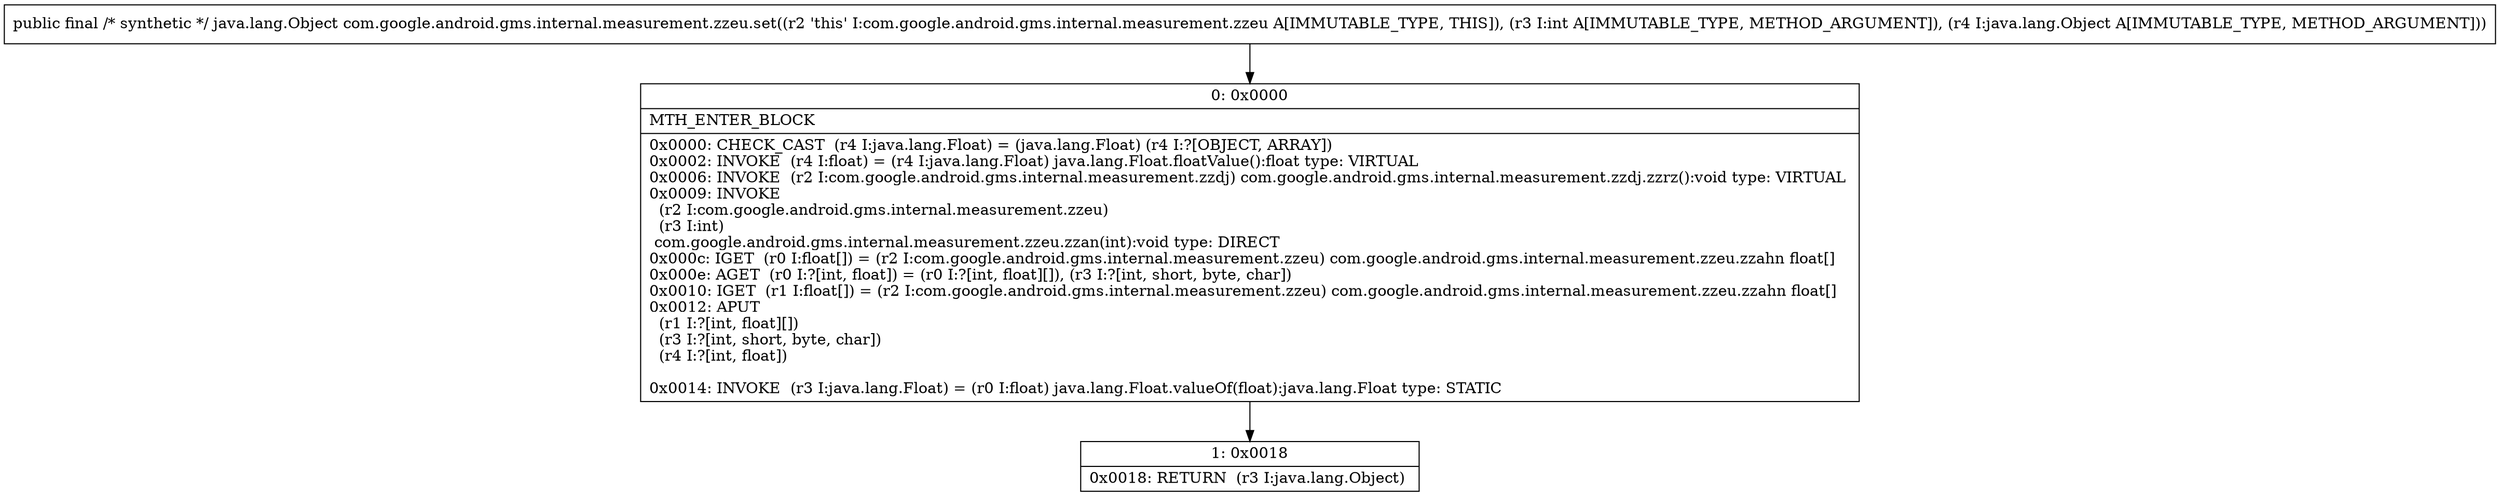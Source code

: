 digraph "CFG forcom.google.android.gms.internal.measurement.zzeu.set(ILjava\/lang\/Object;)Ljava\/lang\/Object;" {
Node_0 [shape=record,label="{0\:\ 0x0000|MTH_ENTER_BLOCK\l|0x0000: CHECK_CAST  (r4 I:java.lang.Float) = (java.lang.Float) (r4 I:?[OBJECT, ARRAY]) \l0x0002: INVOKE  (r4 I:float) = (r4 I:java.lang.Float) java.lang.Float.floatValue():float type: VIRTUAL \l0x0006: INVOKE  (r2 I:com.google.android.gms.internal.measurement.zzdj) com.google.android.gms.internal.measurement.zzdj.zzrz():void type: VIRTUAL \l0x0009: INVOKE  \l  (r2 I:com.google.android.gms.internal.measurement.zzeu)\l  (r3 I:int)\l com.google.android.gms.internal.measurement.zzeu.zzan(int):void type: DIRECT \l0x000c: IGET  (r0 I:float[]) = (r2 I:com.google.android.gms.internal.measurement.zzeu) com.google.android.gms.internal.measurement.zzeu.zzahn float[] \l0x000e: AGET  (r0 I:?[int, float]) = (r0 I:?[int, float][]), (r3 I:?[int, short, byte, char]) \l0x0010: IGET  (r1 I:float[]) = (r2 I:com.google.android.gms.internal.measurement.zzeu) com.google.android.gms.internal.measurement.zzeu.zzahn float[] \l0x0012: APUT  \l  (r1 I:?[int, float][])\l  (r3 I:?[int, short, byte, char])\l  (r4 I:?[int, float])\l \l0x0014: INVOKE  (r3 I:java.lang.Float) = (r0 I:float) java.lang.Float.valueOf(float):java.lang.Float type: STATIC \l}"];
Node_1 [shape=record,label="{1\:\ 0x0018|0x0018: RETURN  (r3 I:java.lang.Object) \l}"];
MethodNode[shape=record,label="{public final \/* synthetic *\/ java.lang.Object com.google.android.gms.internal.measurement.zzeu.set((r2 'this' I:com.google.android.gms.internal.measurement.zzeu A[IMMUTABLE_TYPE, THIS]), (r3 I:int A[IMMUTABLE_TYPE, METHOD_ARGUMENT]), (r4 I:java.lang.Object A[IMMUTABLE_TYPE, METHOD_ARGUMENT])) }"];
MethodNode -> Node_0;
Node_0 -> Node_1;
}

